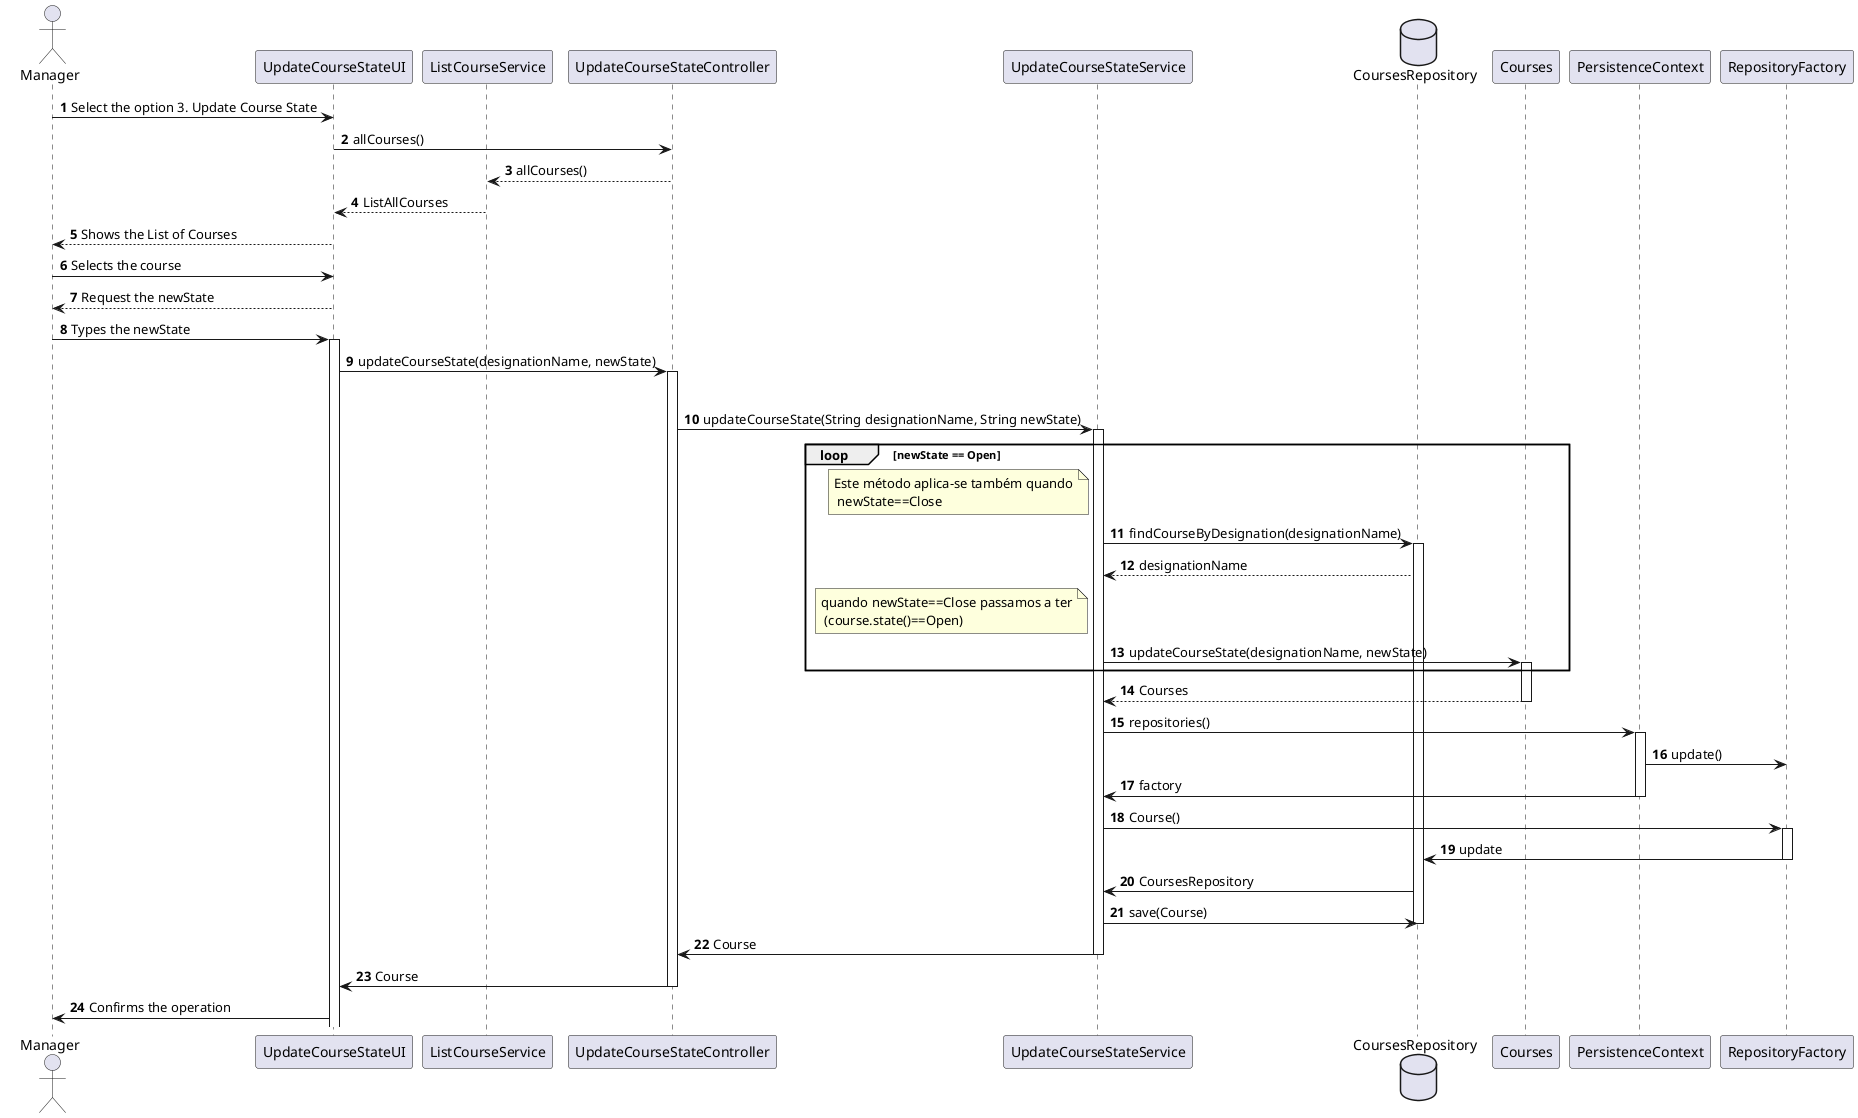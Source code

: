 @startuml
'https://plantuml.com/sequence-diagram

autonumber

actor Manager

Manager -> UpdateCourseStateUI: Select the option 3. Update Course State
UpdateCourseStateUI -> UpdateCourseStateController: allCourses()
UpdateCourseStateController --> ListCourseService: allCourses()
ListCourseService --> UpdateCourseStateUI: ListAllCourses
UpdateCourseStateUI --> Manager:  Shows the List of Courses
Manager -> UpdateCourseStateUI: Selects the course
UpdateCourseStateUI --> Manager: Request the newState
Manager -> UpdateCourseStateUI: Types the newState
activate UpdateCourseStateUI
control UpdateCourseStateController
UpdateCourseStateUI -> UpdateCourseStateController: updateCourseState(designationName, newState)
activate UpdateCourseStateController



loop newState == Open

UpdateCourseStateController -> UpdateCourseStateService: updateCourseState(String designationName, String newState)
activate UpdateCourseStateService
database CoursesRepository
 loop newState == Open
 note left of UpdateCourseStateService: Este método aplica-se também quando\n newState==Close

UpdateCourseStateService -> CoursesRepository: findCourseByDesignation(designationName)
activate CoursesRepository
CoursesRepository --> UpdateCourseStateService: designationName
 note left of UpdateCourseStateService: quando newState==Close passamos a ter\n (course.state()==Open)
UpdateCourseStateService -> Courses: updateCourseState(designationName, newState)
activate Courses
end loop

Courses --> UpdateCourseStateService: Courses

deactivate Courses
UpdateCourseStateService -> PersistenceContext: repositories()

activate PersistenceContext
PersistenceContext -> RepositoryFactory: update()
PersistenceContext -> UpdateCourseStateService: factory
deactivate PersistenceContext
UpdateCourseStateService -> RepositoryFactory: Course()
activate RepositoryFactory
RepositoryFactory -> CoursesRepository: update
deactivate RepositoryFactory
CoursesRepository -> UpdateCourseStateService: CoursesRepository
UpdateCourseStateService -> CoursesRepository: save(Course)
deactivate CoursesRepository
UpdateCourseStateService -> UpdateCourseStateController: Course
deactivate UpdateCourseStateService
UpdateCourseStateController -> UpdateCourseStateUI: Course
deactivate UpdateCourseStateController
UpdateCourseStateUI -> Manager: Confirms the operation
@enduml